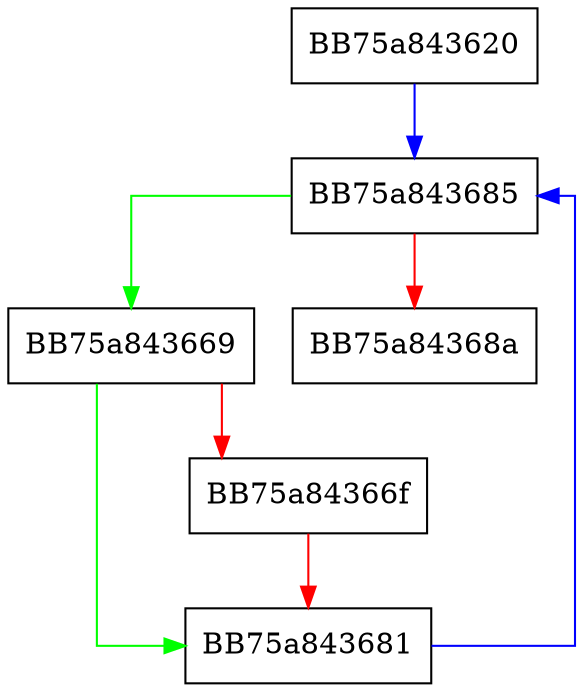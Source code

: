 digraph UpdateUniqueId {
  node [shape="box"];
  graph [splines=ortho];
  BB75a843620 -> BB75a843685 [color="blue"];
  BB75a843669 -> BB75a843681 [color="green"];
  BB75a843669 -> BB75a84366f [color="red"];
  BB75a84366f -> BB75a843681 [color="red"];
  BB75a843681 -> BB75a843685 [color="blue"];
  BB75a843685 -> BB75a843669 [color="green"];
  BB75a843685 -> BB75a84368a [color="red"];
}